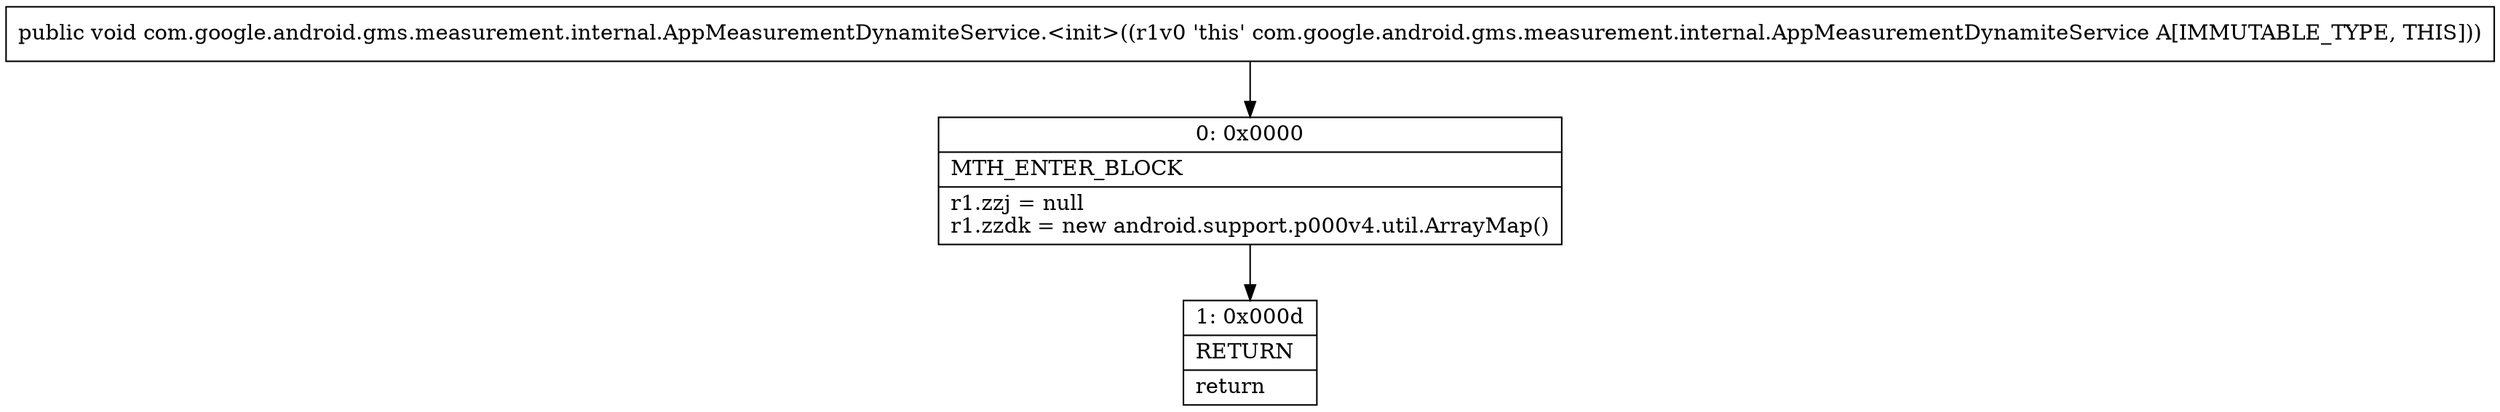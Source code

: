 digraph "CFG forcom.google.android.gms.measurement.internal.AppMeasurementDynamiteService.\<init\>()V" {
Node_0 [shape=record,label="{0\:\ 0x0000|MTH_ENTER_BLOCK\l|r1.zzj = null\lr1.zzdk = new android.support.p000v4.util.ArrayMap()\l}"];
Node_1 [shape=record,label="{1\:\ 0x000d|RETURN\l|return\l}"];
MethodNode[shape=record,label="{public void com.google.android.gms.measurement.internal.AppMeasurementDynamiteService.\<init\>((r1v0 'this' com.google.android.gms.measurement.internal.AppMeasurementDynamiteService A[IMMUTABLE_TYPE, THIS])) }"];
MethodNode -> Node_0;
Node_0 -> Node_1;
}

